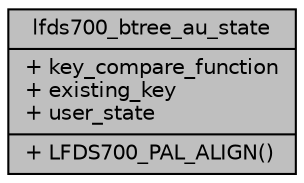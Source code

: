 digraph "lfds700_btree_au_state"
{
 // LATEX_PDF_SIZE
  edge [fontname="Helvetica",fontsize="10",labelfontname="Helvetica",labelfontsize="10"];
  node [fontname="Helvetica",fontsize="10",shape=record];
  Node1 [label="{lfds700_btree_au_state\n|+ key_compare_function\l+ existing_key\l+ user_state\l|+ LFDS700_PAL_ALIGN()\l}",height=0.2,width=0.4,color="black", fillcolor="grey75", style="filled", fontcolor="black",tooltip=" "];
}
